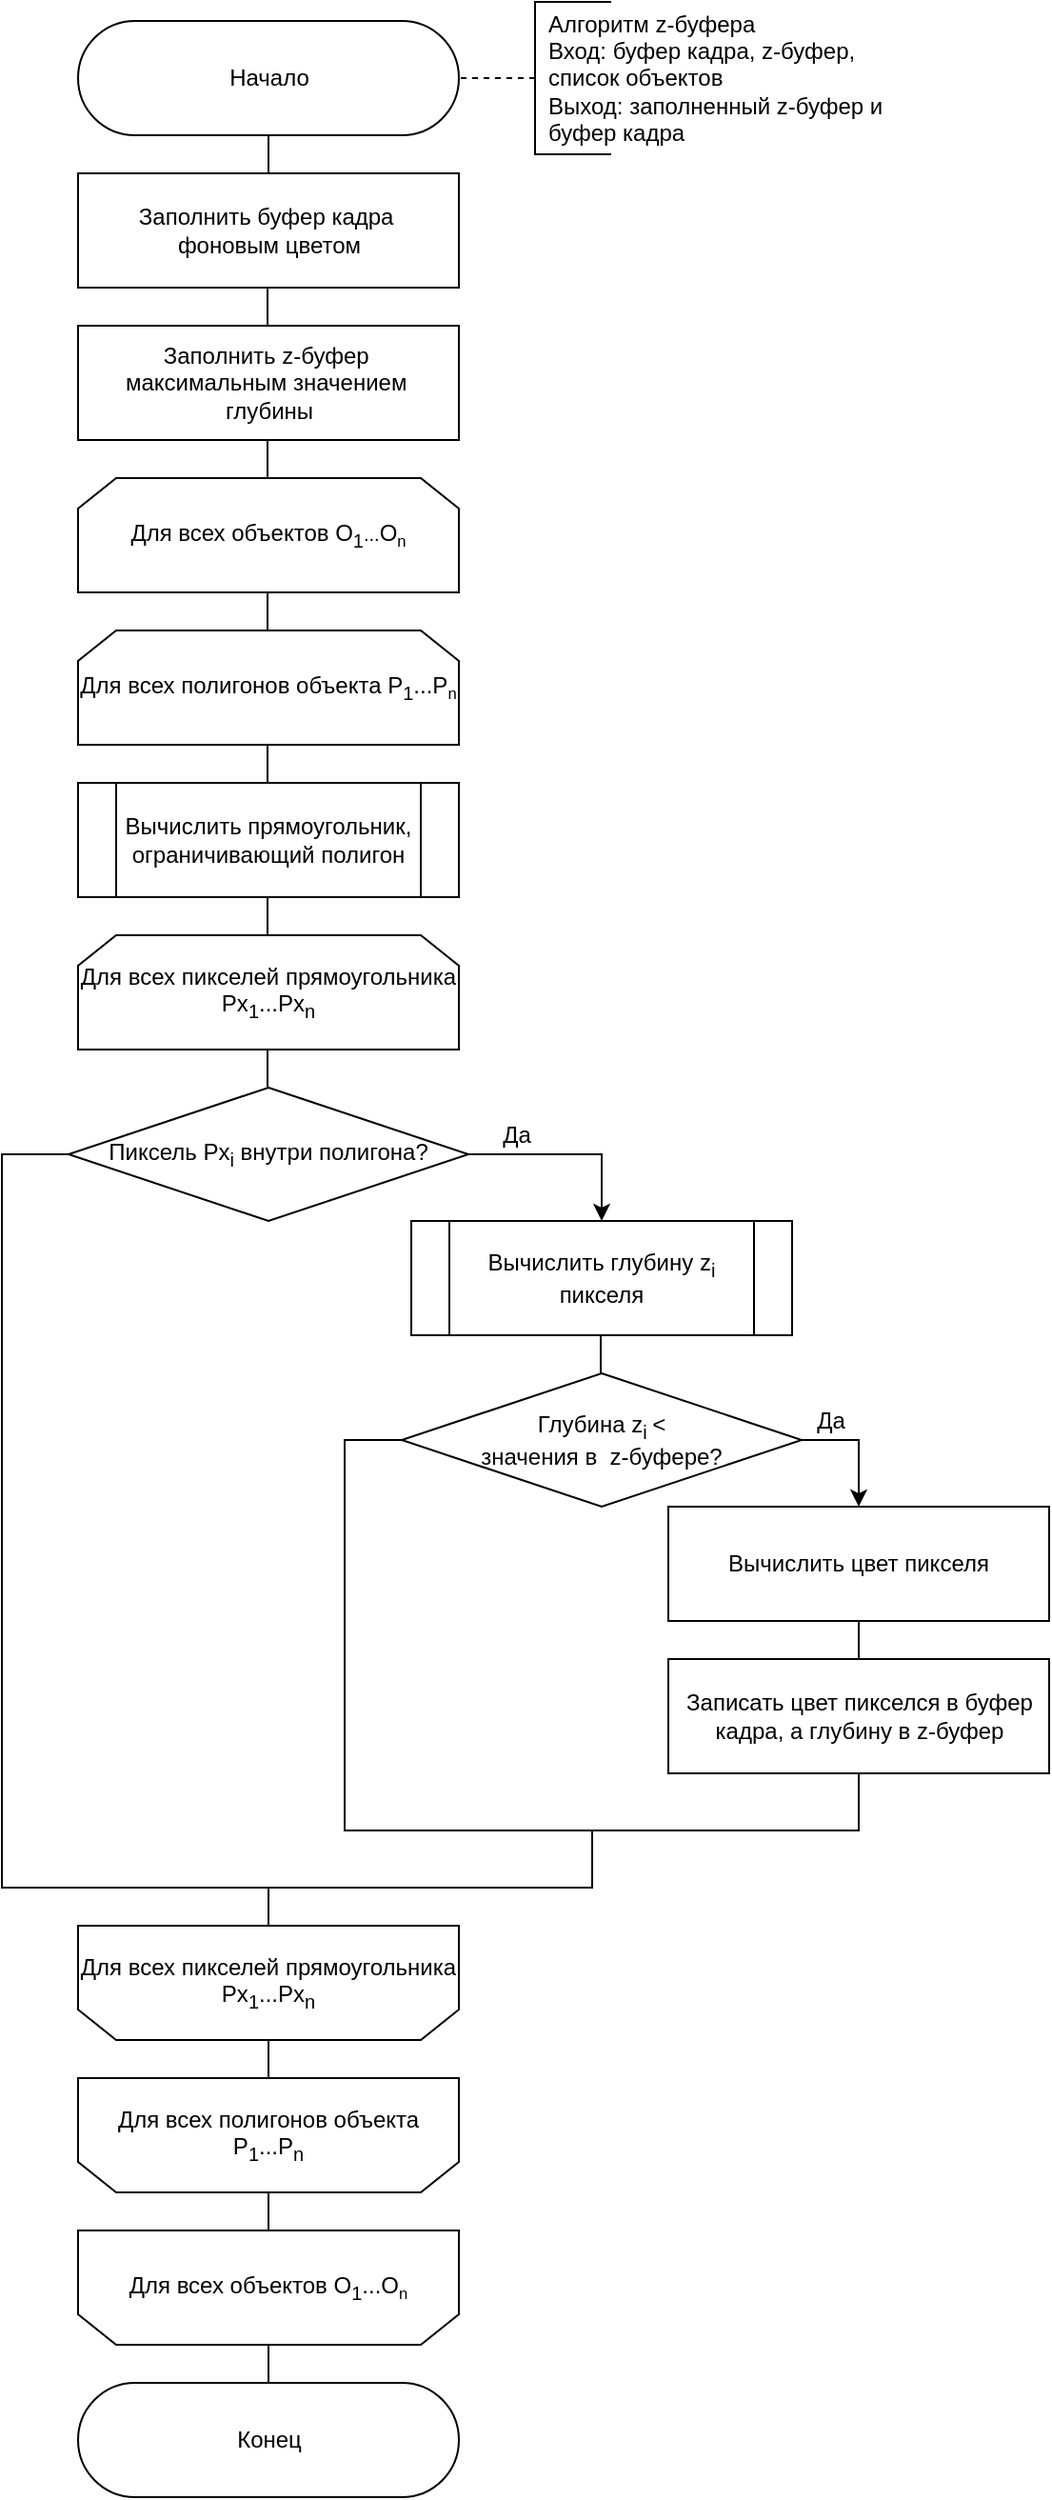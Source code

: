 <mxfile version="22.1.2" type="device" pages="3">
  <diagram id="B0pIDfBBD8ubij0d-hfm" name="z">
    <mxGraphModel dx="848" dy="839" grid="1" gridSize="10" guides="1" tooltips="1" connect="1" arrows="1" fold="1" page="1" pageScale="0.75" pageWidth="827" pageHeight="1169" math="0" shadow="0">
      <root>
        <mxCell id="0" />
        <mxCell id="1" parent="0" />
        <mxCell id="uMxq-mfwL2Jxajh8GeN0-32" style="orthogonalLoop=1;jettySize=auto;html=1;exitX=0;exitY=0.5;exitDx=0;exitDy=0;exitPerimeter=0;entryX=1;entryY=0.5;entryDx=0;entryDy=0;strokeColor=default;rounded=0;dashed=1;endArrow=none;endFill=0;" parent="1" source="uMxq-mfwL2Jxajh8GeN0-15" edge="1">
          <mxGeometry relative="1" as="geometry">
            <mxPoint x="360" y="80" as="targetPoint" />
          </mxGeometry>
        </mxCell>
        <mxCell id="uMxq-mfwL2Jxajh8GeN0-15" value="Алгоритм z-буфера&lt;br&gt;Вход: буфер кадра, z-буфер, &lt;br&gt;список объектов&amp;nbsp;&lt;br&gt;Выход: заполненный z-буфер и&lt;br&gt;буфер кадра" style="strokeWidth=1;html=1;shape=mxgraph.flowchart.annotation_1;align=left;pointerEvents=1;rounded=0;shadow=0;spacingLeft=5;" parent="1" vertex="1">
          <mxGeometry x="400" y="40" width="40" height="80" as="geometry" />
        </mxCell>
        <mxCell id="wAsw_IXBbqUoalMu6z1u-18" style="edgeStyle=orthogonalEdgeStyle;rounded=0;orthogonalLoop=1;jettySize=auto;html=1;exitX=1;exitY=0.5;exitDx=0;exitDy=0;" parent="1" source="GZo7no21iVQxi23lEU3H-7" target="GZo7no21iVQxi23lEU3H-12" edge="1">
          <mxGeometry relative="1" as="geometry" />
        </mxCell>
        <mxCell id="wAsw_IXBbqUoalMu6z1u-20" style="endArrow=none;html=1;rounded=0;" parent="1" source="uMxq-mfwL2Jxajh8GeN0-39" edge="1">
          <mxGeometry relative="1" as="geometry">
            <Array as="points">
              <mxPoint x="120" y="645" />
              <mxPoint x="120" y="813" />
              <mxPoint x="120" y="1030" />
            </Array>
            <mxPoint x="270" y="1030" as="targetPoint" />
          </mxGeometry>
        </mxCell>
        <mxCell id="uMxq-mfwL2Jxajh8GeN0-39" value="Пиксель Px&lt;sub&gt;i&lt;/sub&gt; внутри полигона?" style="rhombus;whiteSpace=wrap;html=1;rounded=0;shadow=0;strokeWidth=1;" parent="1" vertex="1">
          <mxGeometry x="155" y="610" width="210" height="70" as="geometry" />
        </mxCell>
        <mxCell id="uMxq-mfwL2Jxajh8GeN0-55" value="Да" style="text;html=1;align=center;verticalAlign=middle;resizable=0;points=[];autosize=1;strokeColor=none;fillColor=none;" parent="1" vertex="1">
          <mxGeometry x="370" y="620" width="40" height="30" as="geometry" />
        </mxCell>
        <mxCell id="wAsw_IXBbqUoalMu6z1u-1" value="Заполнить буфер кадра&amp;nbsp;&lt;br&gt;фоновым цветом" style="html=1;dashed=0;whitespace=wrap;" parent="1" vertex="1">
          <mxGeometry x="160" y="130" width="200" height="60" as="geometry" />
        </mxCell>
        <mxCell id="wAsw_IXBbqUoalMu6z1u-2" value="Начало" style="html=1;dashed=0;whitespace=wrap;shape=mxgraph.dfd.start" parent="1" vertex="1">
          <mxGeometry x="160" y="50" width="200" height="60" as="geometry" />
        </mxCell>
        <mxCell id="wAsw_IXBbqUoalMu6z1u-5" value="Для всех пикселей прямоугольника Px&lt;sub style=&quot;border-color: var(--border-color);&quot;&gt;1&lt;/sub&gt;...Px&lt;sub style=&quot;border-color: var(--border-color);&quot;&gt;n&lt;/sub&gt;" style="shape=loopLimit;whiteSpace=wrap;html=1;direction=east" parent="1" vertex="1">
          <mxGeometry x="160" y="530" width="200" height="60" as="geometry" />
        </mxCell>
        <mxCell id="wAsw_IXBbqUoalMu6z1u-8" value="Записать цвет пикселся в буфер &lt;br&gt;кадра, а глубину в z-буфер" style="html=1;dashed=0;whitespace=wrap;" parent="1" vertex="1">
          <mxGeometry x="470" y="910" width="200" height="60" as="geometry" />
        </mxCell>
        <mxCell id="wAsw_IXBbqUoalMu6z1u-23" style="endArrow=none;html=1;rounded=0;" parent="1" target="wAsw_IXBbqUoalMu6z1u-21" edge="1">
          <mxGeometry relative="1" as="geometry">
            <mxPoint x="260" y="1030" as="sourcePoint" />
          </mxGeometry>
        </mxCell>
        <mxCell id="wAsw_IXBbqUoalMu6z1u-16" value="" style="endArrow=none;html=1;rounded=0;entryX=0.5;entryY=1;entryDx=0;entryDy=0;exitX=0.5;exitY=0;exitDx=0;exitDy=0;" parent="1" edge="1">
          <mxGeometry width="50" height="50" relative="1" as="geometry">
            <mxPoint x="259.5" y="610" as="sourcePoint" />
            <mxPoint x="259.5" y="590" as="targetPoint" />
          </mxGeometry>
        </mxCell>
        <mxCell id="8ZE3muRzfT9AHViZXgvi-1" style="endArrow=none;html=1;rounded=0;" parent="1" source="GZo7no21iVQxi23lEU3H-28" target="wAsw_IXBbqUoalMu6z1u-24" edge="1">
          <mxGeometry relative="1" as="geometry" />
        </mxCell>
        <mxCell id="wAsw_IXBbqUoalMu6z1u-21" value="Для всех пикселей прямоугольника Px&lt;sub style=&quot;border-color: var(--border-color);&quot;&gt;1&lt;/sub&gt;...Px&lt;sub style=&quot;border-color: var(--border-color);&quot;&gt;n&lt;/sub&gt;" style="shape=loopLimit;whiteSpace=wrap;html=1;strokeWidth=1;direction=west;" parent="1" vertex="1">
          <mxGeometry x="160" y="1050" width="200" height="60" as="geometry" />
        </mxCell>
        <mxCell id="wAsw_IXBbqUoalMu6z1u-24" value="Конец" style="html=1;dashed=0;whitespace=wrap;shape=mxgraph.dfd.start" parent="1" vertex="1">
          <mxGeometry x="160" y="1290" width="200" height="60" as="geometry" />
        </mxCell>
        <mxCell id="ebvtJggNKiC76r6tjNgE-4" value="" style="endArrow=none;html=1;rounded=0;entryX=0.5;entryY=0.5;entryDx=0;entryDy=30;entryPerimeter=0;" parent="1" source="wAsw_IXBbqUoalMu6z1u-1" target="wAsw_IXBbqUoalMu6z1u-2" edge="1">
          <mxGeometry width="50" height="50" relative="1" as="geometry">
            <mxPoint x="530" y="480" as="sourcePoint" />
            <mxPoint x="580" y="430" as="targetPoint" />
          </mxGeometry>
        </mxCell>
        <mxCell id="GZo7no21iVQxi23lEU3H-1" value="Заполнить z-буфер&amp;nbsp;&lt;br style=&quot;border-color: var(--border-color);&quot;&gt;&lt;span style=&quot;&quot;&gt;максимальным значением&amp;nbsp;&lt;/span&gt;&lt;br style=&quot;border-color: var(--border-color);&quot;&gt;&lt;span style=&quot;&quot;&gt;глубины&lt;/span&gt;" style="html=1;dashed=0;whitespace=wrap;" parent="1" vertex="1">
          <mxGeometry x="160" y="210" width="200" height="60" as="geometry" />
        </mxCell>
        <mxCell id="GZo7no21iVQxi23lEU3H-3" value="" style="endArrow=none;html=1;rounded=0;entryX=0.5;entryY=0.5;entryDx=0;entryDy=30;entryPerimeter=0;" parent="1" edge="1">
          <mxGeometry width="50" height="50" relative="1" as="geometry">
            <mxPoint x="259.5" y="210" as="sourcePoint" />
            <mxPoint x="259.5" y="190" as="targetPoint" />
          </mxGeometry>
        </mxCell>
        <mxCell id="GZo7no21iVQxi23lEU3H-4" value="Вычислить прямоугольник, ограничивающий полигон" style="shape=process;whiteSpace=wrap;html=1;backgroundOutline=1;" parent="1" vertex="1">
          <mxGeometry x="160" y="450" width="200" height="60" as="geometry" />
        </mxCell>
        <mxCell id="GZo7no21iVQxi23lEU3H-5" value="" style="endArrow=none;html=1;rounded=0;entryX=0.5;entryY=0.5;entryDx=0;entryDy=30;entryPerimeter=0;" parent="1" edge="1">
          <mxGeometry width="50" height="50" relative="1" as="geometry">
            <mxPoint x="259.5" y="290" as="sourcePoint" />
            <mxPoint x="259.5" y="270" as="targetPoint" />
          </mxGeometry>
        </mxCell>
        <mxCell id="GZo7no21iVQxi23lEU3H-6" value="Вычислить глубину z&lt;sub&gt;i&lt;/sub&gt; пикселя" style="shape=process;whiteSpace=wrap;html=1;backgroundOutline=1;" parent="1" vertex="1">
          <mxGeometry x="335" y="680" width="200" height="60" as="geometry" />
        </mxCell>
        <mxCell id="GZo7no21iVQxi23lEU3H-8" value="" style="edgeStyle=orthogonalEdgeStyle;rounded=0;orthogonalLoop=1;jettySize=auto;html=1;exitX=1;exitY=0.5;exitDx=0;exitDy=0;" parent="1" source="uMxq-mfwL2Jxajh8GeN0-39" target="GZo7no21iVQxi23lEU3H-6" edge="1">
          <mxGeometry relative="1" as="geometry">
            <mxPoint x="365" y="645" as="sourcePoint" />
            <mxPoint x="480" y="630" as="targetPoint" />
          </mxGeometry>
        </mxCell>
        <mxCell id="GZo7no21iVQxi23lEU3H-7" value="Глубина z&lt;sub style=&quot;border-color: var(--border-color);&quot;&gt;i&amp;nbsp;&lt;/sub&gt;&amp;lt;&lt;br&gt;значения в&amp;nbsp;&amp;nbsp;z-буфере?" style="rhombus;whiteSpace=wrap;html=1;rounded=0;shadow=0;strokeWidth=1;" parent="1" vertex="1">
          <mxGeometry x="330" y="760" width="210" height="70" as="geometry" />
        </mxCell>
        <mxCell id="GZo7no21iVQxi23lEU3H-10" value="" style="endArrow=none;html=1;rounded=0;entryX=0.5;entryY=1;entryDx=0;entryDy=0;exitX=0.5;exitY=0;exitDx=0;exitDy=0;" parent="1" edge="1">
          <mxGeometry width="50" height="50" relative="1" as="geometry">
            <mxPoint x="434.5" y="760" as="sourcePoint" />
            <mxPoint x="434.5" y="740" as="targetPoint" />
          </mxGeometry>
        </mxCell>
        <mxCell id="GZo7no21iVQxi23lEU3H-11" value="Да" style="text;html=1;align=center;verticalAlign=middle;resizable=0;points=[];autosize=1;strokeColor=none;fillColor=none;" parent="1" vertex="1">
          <mxGeometry x="535" y="770" width="40" height="30" as="geometry" />
        </mxCell>
        <mxCell id="GZo7no21iVQxi23lEU3H-12" value="Вычислить цвет пикселя" style="shape=process;whiteSpace=wrap;html=1;backgroundOutline=1;" parent="1" vertex="1">
          <mxGeometry x="470" y="830" width="200" height="60" as="geometry" />
        </mxCell>
        <mxCell id="GZo7no21iVQxi23lEU3H-13" value="" style="endArrow=none;html=1;rounded=0;entryX=0.5;entryY=1;entryDx=0;entryDy=0;exitX=0.5;exitY=0;exitDx=0;exitDy=0;" parent="1" edge="1">
          <mxGeometry width="50" height="50" relative="1" as="geometry">
            <mxPoint x="259.5" y="530" as="sourcePoint" />
            <mxPoint x="259.5" y="510" as="targetPoint" />
          </mxGeometry>
        </mxCell>
        <mxCell id="GZo7no21iVQxi23lEU3H-14" value="" style="endArrow=none;html=1;rounded=0;entryX=0.5;entryY=1;entryDx=0;entryDy=0;exitX=0.5;exitY=0;exitDx=0;exitDy=0;" parent="1" edge="1">
          <mxGeometry width="50" height="50" relative="1" as="geometry">
            <mxPoint x="570" y="910" as="sourcePoint" />
            <mxPoint x="570" y="890" as="targetPoint" />
          </mxGeometry>
        </mxCell>
        <mxCell id="GZo7no21iVQxi23lEU3H-16" style="endArrow=none;html=1;rounded=0;exitX=0.5;exitY=1;exitDx=0;exitDy=0;" parent="1" source="wAsw_IXBbqUoalMu6z1u-8" edge="1">
          <mxGeometry relative="1" as="geometry">
            <Array as="points">
              <mxPoint x="570" y="1000" />
              <mxPoint x="430" y="1000" />
              <mxPoint x="430" y="1030" />
            </Array>
            <mxPoint x="175" y="665" as="sourcePoint" />
            <mxPoint x="270" y="1030" as="targetPoint" />
          </mxGeometry>
        </mxCell>
        <mxCell id="GZo7no21iVQxi23lEU3H-17" style="endArrow=none;html=1;rounded=0;exitX=0;exitY=0.5;exitDx=0;exitDy=0;" parent="1" source="GZo7no21iVQxi23lEU3H-7" edge="1">
          <mxGeometry relative="1" as="geometry">
            <Array as="points">
              <mxPoint x="300" y="795" />
              <mxPoint x="300" y="1000" />
            </Array>
            <mxPoint x="195" y="655" as="sourcePoint" />
            <mxPoint x="440" y="1000" as="targetPoint" />
          </mxGeometry>
        </mxCell>
        <mxCell id="GZo7no21iVQxi23lEU3H-18" value="Для всех объектов O&lt;sub&gt;1&lt;/sub&gt;&lt;span style=&quot;font-size: 10px;&quot;&gt;...&lt;/span&gt;O&lt;span style=&quot;font-size: 10px;&quot;&gt;&lt;sub&gt;n&lt;/sub&gt;&lt;/span&gt;" style="shape=loopLimit;whiteSpace=wrap;html=1;direction=east" parent="1" vertex="1">
          <mxGeometry x="160" y="290" width="200" height="60" as="geometry" />
        </mxCell>
        <mxCell id="GZo7no21iVQxi23lEU3H-19" value="Для всех полигонов объекта P&lt;sub style=&quot;border-color: var(--border-color);&quot;&gt;1&lt;/sub&gt;...P&lt;span style=&quot;border-color: var(--border-color); font-size: 10px;&quot;&gt;&lt;sub style=&quot;border-color: var(--border-color);&quot;&gt;n&lt;/sub&gt;&lt;/span&gt;" style="shape=loopLimit;whiteSpace=wrap;html=1;direction=east" parent="1" vertex="1">
          <mxGeometry x="160" y="370" width="200" height="60" as="geometry" />
        </mxCell>
        <mxCell id="GZo7no21iVQxi23lEU3H-22" value="" style="endArrow=none;html=1;rounded=0;entryX=0.5;entryY=0.5;entryDx=0;entryDy=30;entryPerimeter=0;" parent="1" edge="1">
          <mxGeometry width="50" height="50" relative="1" as="geometry">
            <mxPoint x="259.5" y="370" as="sourcePoint" />
            <mxPoint x="259.5" y="350" as="targetPoint" />
          </mxGeometry>
        </mxCell>
        <mxCell id="GZo7no21iVQxi23lEU3H-25" value="" style="endArrow=none;html=1;rounded=0;entryX=0.5;entryY=0.5;entryDx=0;entryDy=30;entryPerimeter=0;" parent="1" edge="1">
          <mxGeometry width="50" height="50" relative="1" as="geometry">
            <mxPoint x="259.5" y="450" as="sourcePoint" />
            <mxPoint x="259.5" y="430" as="targetPoint" />
          </mxGeometry>
        </mxCell>
        <mxCell id="GZo7no21iVQxi23lEU3H-29" value="" style="endArrow=none;html=1;rounded=0;" parent="1" source="wAsw_IXBbqUoalMu6z1u-21" target="GZo7no21iVQxi23lEU3H-27" edge="1">
          <mxGeometry relative="1" as="geometry">
            <mxPoint x="260" y="1110" as="sourcePoint" />
            <mxPoint x="260" y="1270" as="targetPoint" />
          </mxGeometry>
        </mxCell>
        <mxCell id="GZo7no21iVQxi23lEU3H-27" value="Для всех полигонов объекта P&lt;sub style=&quot;border-color: var(--border-color);&quot;&gt;1&lt;/sub&gt;...P&lt;sub style=&quot;border-color: var(--border-color);&quot;&gt;n&lt;/sub&gt;" style="shape=loopLimit;whiteSpace=wrap;html=1;strokeWidth=1;direction=west;" parent="1" vertex="1">
          <mxGeometry x="160" y="1130" width="200" height="60" as="geometry" />
        </mxCell>
        <mxCell id="GZo7no21iVQxi23lEU3H-30" value="" style="endArrow=none;html=1;rounded=0;" parent="1" source="GZo7no21iVQxi23lEU3H-27" target="GZo7no21iVQxi23lEU3H-28" edge="1">
          <mxGeometry relative="1" as="geometry">
            <mxPoint x="260" y="1190" as="sourcePoint" />
            <mxPoint x="260" y="1270" as="targetPoint" />
          </mxGeometry>
        </mxCell>
        <mxCell id="GZo7no21iVQxi23lEU3H-28" value="Для всех объектов O&lt;sub style=&quot;border-color: var(--border-color);&quot;&gt;1&lt;/sub&gt;...O&lt;span style=&quot;border-color: var(--border-color); font-size: 10px;&quot;&gt;&lt;sub style=&quot;border-color: var(--border-color);&quot;&gt;n&lt;/sub&gt;&lt;/span&gt;" style="shape=loopLimit;whiteSpace=wrap;html=1;strokeWidth=1;direction=west;" parent="1" vertex="1">
          <mxGeometry x="160" y="1210" width="200" height="60" as="geometry" />
        </mxCell>
        <mxCell id="ULn2mSlPq_U-3bjz8GgI-1" value="Вычислить цвет пикселя" style="rounded=0;whiteSpace=wrap;html=1;" vertex="1" parent="1">
          <mxGeometry x="470" y="830" width="200" height="60" as="geometry" />
        </mxCell>
      </root>
    </mxGraphModel>
  </diagram>
  <diagram id="7mIrripvG4_P413FsFuD" name="z_mod">
    <mxGraphModel dx="848" dy="839" grid="1" gridSize="10" guides="1" tooltips="1" connect="1" arrows="1" fold="1" page="1" pageScale="1" pageWidth="1100" pageHeight="850" math="0" shadow="0">
      <root>
        <mxCell id="0" />
        <mxCell id="1" parent="0" />
        <mxCell id="8hvb2rEQGENcv5WM6ju6-1" style="orthogonalLoop=1;jettySize=auto;html=1;exitX=0;exitY=0.5;exitDx=0;exitDy=0;exitPerimeter=0;entryX=1;entryY=0.5;entryDx=0;entryDy=0;strokeColor=default;rounded=0;dashed=1;endArrow=none;endFill=0;" parent="1" source="8hvb2rEQGENcv5WM6ju6-2" edge="1">
          <mxGeometry relative="1" as="geometry">
            <mxPoint x="360" y="160" as="targetPoint" />
          </mxGeometry>
        </mxCell>
        <mxCell id="8hvb2rEQGENcv5WM6ju6-2" value="Модифицированный алгоритм z-буфера&lt;br&gt;Вход: буфер кадра, z-буфер, &lt;br&gt;список объектов, список источников света&lt;br&gt;Выход: заполненный z-буфер&lt;br&gt;и буфер кадра" style="strokeWidth=1;html=1;shape=mxgraph.flowchart.annotation_1;align=left;pointerEvents=1;rounded=0;shadow=0;spacingLeft=5;" parent="1" vertex="1">
          <mxGeometry x="400" y="120" width="40" height="80" as="geometry" />
        </mxCell>
        <mxCell id="8hvb2rEQGENcv5WM6ju6-5" value="Пиксель Px&lt;sub style=&quot;border-color: var(--border-color);&quot;&gt;i&lt;/sub&gt;&amp;nbsp;внутри полигона?" style="rhombus;whiteSpace=wrap;html=1;rounded=0;shadow=0;strokeWidth=1;" parent="1" vertex="1">
          <mxGeometry x="155" y="770" width="210" height="70" as="geometry" />
        </mxCell>
        <mxCell id="8hvb2rEQGENcv5WM6ju6-6" value="Да" style="text;html=1;align=center;verticalAlign=middle;resizable=0;points=[];autosize=1;strokeColor=none;fillColor=none;" parent="1" vertex="1">
          <mxGeometry x="370" y="780" width="40" height="30" as="geometry" />
        </mxCell>
        <mxCell id="8hvb2rEQGENcv5WM6ju6-7" value="Заполнить буфер кадра&amp;nbsp;&lt;br&gt;фоновым цветом" style="html=1;dashed=0;whitespace=wrap;" parent="1" vertex="1">
          <mxGeometry x="160" y="290" width="200" height="60" as="geometry" />
        </mxCell>
        <mxCell id="8hvb2rEQGENcv5WM6ju6-8" value="Начало" style="html=1;dashed=0;whitespace=wrap;shape=mxgraph.dfd.start" parent="1" vertex="1">
          <mxGeometry x="160" y="130" width="200" height="60" as="geometry" />
        </mxCell>
        <mxCell id="8hvb2rEQGENcv5WM6ju6-9" value="Для всех пикселей прямоугольника Px&lt;sub style=&quot;border-color: var(--border-color);&quot;&gt;1&lt;/sub&gt;...Px&lt;sub style=&quot;border-color: var(--border-color);&quot;&gt;n&lt;/sub&gt;" style="shape=loopLimit;whiteSpace=wrap;html=1;direction=east" parent="1" vertex="1">
          <mxGeometry x="160" y="690" width="200" height="60" as="geometry" />
        </mxCell>
        <mxCell id="8hvb2rEQGENcv5WM6ju6-11" style="endArrow=none;html=1;rounded=0;" parent="1" target="8hvb2rEQGENcv5WM6ju6-14" edge="1">
          <mxGeometry relative="1" as="geometry">
            <mxPoint x="260" y="1090" as="sourcePoint" />
          </mxGeometry>
        </mxCell>
        <mxCell id="8hvb2rEQGENcv5WM6ju6-12" value="" style="endArrow=none;html=1;rounded=0;entryX=0.5;entryY=1;entryDx=0;entryDy=0;exitX=0.5;exitY=0;exitDx=0;exitDy=0;" parent="1" edge="1">
          <mxGeometry width="50" height="50" relative="1" as="geometry">
            <mxPoint x="259.5" y="770" as="sourcePoint" />
            <mxPoint x="259.5" y="750" as="targetPoint" />
          </mxGeometry>
        </mxCell>
        <mxCell id="8hvb2rEQGENcv5WM6ju6-13" style="endArrow=none;html=1;rounded=0;" parent="1" source="8hvb2rEQGENcv5WM6ju6-38" target="8hvb2rEQGENcv5WM6ju6-15" edge="1">
          <mxGeometry relative="1" as="geometry" />
        </mxCell>
        <mxCell id="8hvb2rEQGENcv5WM6ju6-14" value="Для всех пикселей прямоугольника Px&lt;sub style=&quot;border-color: var(--border-color);&quot;&gt;1&lt;/sub&gt;...Px&lt;sub style=&quot;border-color: var(--border-color);&quot;&gt;n&lt;/sub&gt;" style="shape=loopLimit;whiteSpace=wrap;html=1;strokeWidth=1;direction=west;" parent="1" vertex="1">
          <mxGeometry x="160" y="1110" width="200" height="60" as="geometry" />
        </mxCell>
        <mxCell id="8hvb2rEQGENcv5WM6ju6-15" value="Конец" style="html=1;dashed=0;whitespace=wrap;shape=mxgraph.dfd.start" parent="1" vertex="1">
          <mxGeometry x="160" y="1350" width="200" height="60" as="geometry" />
        </mxCell>
        <mxCell id="8hvb2rEQGENcv5WM6ju6-16" value="" style="endArrow=none;html=1;rounded=0;entryX=0.5;entryY=0.5;entryDx=0;entryDy=30;entryPerimeter=0;" parent="1" source="8hvb2rEQGENcv5WM6ju6-7" target="8hvb2rEQGENcv5WM6ju6-8" edge="1">
          <mxGeometry width="50" height="50" relative="1" as="geometry">
            <mxPoint x="530" y="400" as="sourcePoint" />
            <mxPoint x="580" y="350" as="targetPoint" />
          </mxGeometry>
        </mxCell>
        <mxCell id="8hvb2rEQGENcv5WM6ju6-17" value="Заполнить z-буфер&amp;nbsp;&lt;br style=&quot;border-color: var(--border-color);&quot;&gt;&lt;span style=&quot;&quot;&gt;максимальным значением&amp;nbsp;&lt;/span&gt;&lt;br style=&quot;border-color: var(--border-color);&quot;&gt;&lt;span style=&quot;&quot;&gt;глубины&lt;/span&gt;" style="html=1;dashed=0;whitespace=wrap;" parent="1" vertex="1">
          <mxGeometry x="160" y="370" width="200" height="60" as="geometry" />
        </mxCell>
        <mxCell id="8hvb2rEQGENcv5WM6ju6-18" value="" style="endArrow=none;html=1;rounded=0;entryX=0.5;entryY=0.5;entryDx=0;entryDy=30;entryPerimeter=0;" parent="1" edge="1">
          <mxGeometry width="50" height="50" relative="1" as="geometry">
            <mxPoint x="259.5" y="370" as="sourcePoint" />
            <mxPoint x="259.5" y="350" as="targetPoint" />
          </mxGeometry>
        </mxCell>
        <mxCell id="8hvb2rEQGENcv5WM6ju6-19" value="Вычислить прямоугольник, ограничивающий полигон" style="shape=process;whiteSpace=wrap;html=1;backgroundOutline=1;" parent="1" vertex="1">
          <mxGeometry x="160" y="610" width="200" height="60" as="geometry" />
        </mxCell>
        <mxCell id="8hvb2rEQGENcv5WM6ju6-20" value="" style="endArrow=none;html=1;rounded=0;entryX=0.5;entryY=0.5;entryDx=0;entryDy=30;entryPerimeter=0;" parent="1" edge="1">
          <mxGeometry width="50" height="50" relative="1" as="geometry">
            <mxPoint x="259.5" y="450" as="sourcePoint" />
            <mxPoint x="259.5" y="430" as="targetPoint" />
          </mxGeometry>
        </mxCell>
        <mxCell id="8hvb2rEQGENcv5WM6ju6-21" value="Вычислить глубину z&lt;sub style=&quot;border-color: var(--border-color);&quot;&gt;i&lt;/sub&gt;&amp;nbsp;пикселя" style="shape=process;whiteSpace=wrap;html=1;backgroundOutline=1;" parent="1" vertex="1">
          <mxGeometry x="335" y="840" width="200" height="60" as="geometry" />
        </mxCell>
        <mxCell id="8hvb2rEQGENcv5WM6ju6-22" value="" style="edgeStyle=orthogonalEdgeStyle;rounded=0;orthogonalLoop=1;jettySize=auto;html=1;exitX=1;exitY=0.5;exitDx=0;exitDy=0;" parent="1" source="8hvb2rEQGENcv5WM6ju6-5" target="8hvb2rEQGENcv5WM6ju6-21" edge="1">
          <mxGeometry relative="1" as="geometry">
            <mxPoint x="365" y="805" as="sourcePoint" />
            <mxPoint x="480" y="790" as="targetPoint" />
          </mxGeometry>
        </mxCell>
        <mxCell id="0EaeRC9C-zRr7LBYDQ93-23" style="edgeStyle=orthogonalEdgeStyle;rounded=0;orthogonalLoop=1;jettySize=auto;html=1;exitX=1;exitY=0.5;exitDx=0;exitDy=0;" parent="1" source="8hvb2rEQGENcv5WM6ju6-23" edge="1" target="8zdSFhb7EAdItYUEFbUC-12">
          <mxGeometry relative="1" as="geometry">
            <mxPoint x="580" y="980" as="targetPoint" />
            <Array as="points">
              <mxPoint x="580" y="955" />
            </Array>
          </mxGeometry>
        </mxCell>
        <mxCell id="8hvb2rEQGENcv5WM6ju6-23" value="Глубина z&lt;sub style=&quot;border-color: var(--border-color);&quot;&gt;i&amp;nbsp;&lt;/sub&gt;&amp;lt;&lt;br style=&quot;border-color: var(--border-color);&quot;&gt;значения в&amp;nbsp;&amp;nbsp;z-буфере?" style="rhombus;whiteSpace=wrap;html=1;rounded=0;shadow=0;strokeWidth=1;" parent="1" vertex="1">
          <mxGeometry x="330" y="920" width="210" height="70" as="geometry" />
        </mxCell>
        <mxCell id="8hvb2rEQGENcv5WM6ju6-24" value="" style="endArrow=none;html=1;rounded=0;entryX=0.5;entryY=1;entryDx=0;entryDy=0;exitX=0.5;exitY=0;exitDx=0;exitDy=0;" parent="1" edge="1">
          <mxGeometry width="50" height="50" relative="1" as="geometry">
            <mxPoint x="434.5" y="920" as="sourcePoint" />
            <mxPoint x="434.5" y="900" as="targetPoint" />
          </mxGeometry>
        </mxCell>
        <mxCell id="8hvb2rEQGENcv5WM6ju6-25" value="Да" style="text;html=1;align=center;verticalAlign=middle;resizable=0;points=[];autosize=1;strokeColor=none;fillColor=none;" parent="1" vertex="1">
          <mxGeometry x="540" y="930" width="40" height="30" as="geometry" />
        </mxCell>
        <mxCell id="8hvb2rEQGENcv5WM6ju6-27" value="" style="endArrow=none;html=1;rounded=0;entryX=0.5;entryY=1;entryDx=0;entryDy=0;exitX=0.5;exitY=0;exitDx=0;exitDy=0;" parent="1" edge="1">
          <mxGeometry width="50" height="50" relative="1" as="geometry">
            <mxPoint x="259.5" y="690" as="sourcePoint" />
            <mxPoint x="259.5" y="670" as="targetPoint" />
          </mxGeometry>
        </mxCell>
        <mxCell id="8hvb2rEQGENcv5WM6ju6-31" value="Для всех объектов O&lt;sub style=&quot;border-color: var(--border-color);&quot;&gt;1&lt;/sub&gt;...O&lt;span style=&quot;border-color: var(--border-color); font-size: 10px;&quot;&gt;&lt;sub style=&quot;border-color: var(--border-color);&quot;&gt;n&lt;/sub&gt;&lt;/span&gt;" style="shape=loopLimit;whiteSpace=wrap;html=1;direction=east" parent="1" vertex="1">
          <mxGeometry x="160" y="450" width="200" height="60" as="geometry" />
        </mxCell>
        <mxCell id="8hvb2rEQGENcv5WM6ju6-32" value="Для всех полигонов объекта P&lt;sub style=&quot;border-color: var(--border-color);&quot;&gt;1&lt;/sub&gt;...P&lt;sub style=&quot;border-color: var(--border-color);&quot;&gt;n&lt;/sub&gt;" style="shape=loopLimit;whiteSpace=wrap;html=1;direction=east" parent="1" vertex="1">
          <mxGeometry x="160" y="530" width="200" height="60" as="geometry" />
        </mxCell>
        <mxCell id="8hvb2rEQGENcv5WM6ju6-33" value="" style="endArrow=none;html=1;rounded=0;entryX=0.5;entryY=0.5;entryDx=0;entryDy=30;entryPerimeter=0;" parent="1" edge="1">
          <mxGeometry width="50" height="50" relative="1" as="geometry">
            <mxPoint x="259.5" y="530" as="sourcePoint" />
            <mxPoint x="259.5" y="510" as="targetPoint" />
          </mxGeometry>
        </mxCell>
        <mxCell id="8hvb2rEQGENcv5WM6ju6-34" value="" style="endArrow=none;html=1;rounded=0;entryX=0.5;entryY=0.5;entryDx=0;entryDy=30;entryPerimeter=0;" parent="1" edge="1">
          <mxGeometry width="50" height="50" relative="1" as="geometry">
            <mxPoint x="259.5" y="610" as="sourcePoint" />
            <mxPoint x="259.5" y="590" as="targetPoint" />
          </mxGeometry>
        </mxCell>
        <mxCell id="8hvb2rEQGENcv5WM6ju6-35" value="" style="endArrow=none;html=1;rounded=0;" parent="1" source="8hvb2rEQGENcv5WM6ju6-14" target="8hvb2rEQGENcv5WM6ju6-36" edge="1">
          <mxGeometry relative="1" as="geometry">
            <mxPoint x="260" y="1170" as="sourcePoint" />
            <mxPoint x="260" y="1330" as="targetPoint" />
          </mxGeometry>
        </mxCell>
        <mxCell id="8hvb2rEQGENcv5WM6ju6-36" value="Для всех полигонов объекта P&lt;sub style=&quot;border-color: var(--border-color);&quot;&gt;1&lt;/sub&gt;...P&lt;sub style=&quot;border-color: var(--border-color);&quot;&gt;n&lt;/sub&gt;" style="shape=loopLimit;whiteSpace=wrap;html=1;strokeWidth=1;direction=west;" parent="1" vertex="1">
          <mxGeometry x="160" y="1190" width="200" height="60" as="geometry" />
        </mxCell>
        <mxCell id="8hvb2rEQGENcv5WM6ju6-37" value="" style="endArrow=none;html=1;rounded=0;" parent="1" source="8hvb2rEQGENcv5WM6ju6-36" target="8hvb2rEQGENcv5WM6ju6-38" edge="1">
          <mxGeometry relative="1" as="geometry">
            <mxPoint x="260" y="1250" as="sourcePoint" />
            <mxPoint x="260" y="1330" as="targetPoint" />
          </mxGeometry>
        </mxCell>
        <mxCell id="8hvb2rEQGENcv5WM6ju6-38" value="Для всех объектов O&lt;sub style=&quot;border-color: var(--border-color);&quot;&gt;1&lt;/sub&gt;...O&lt;span style=&quot;border-color: var(--border-color); font-size: 10px;&quot;&gt;&lt;sub style=&quot;border-color: var(--border-color);&quot;&gt;n&lt;/sub&gt;&lt;/span&gt;" style="shape=loopLimit;whiteSpace=wrap;html=1;strokeWidth=1;direction=west;" parent="1" vertex="1">
          <mxGeometry x="160" y="1270" width="200" height="60" as="geometry" />
        </mxCell>
        <mxCell id="8hvb2rEQGENcv5WM6ju6-41" value="Заполнить теневой z-буфер&amp;nbsp;&lt;br&gt;максимальным значением глубины" style="html=1;dashed=0;whitespace=wrap;" parent="1" vertex="1">
          <mxGeometry x="160" y="210" width="200" height="60" as="geometry" />
        </mxCell>
        <mxCell id="0EaeRC9C-zRr7LBYDQ93-83" style="endArrow=none;html=1;rounded=0;edgeStyle=orthogonalEdgeStyle;entryX=0.5;entryY=0;entryDx=0;entryDy=0;" parent="1" source="0EaeRC9C-zRr7LBYDQ93-100" edge="1">
          <mxGeometry relative="1" as="geometry">
            <mxPoint x="800" y="625" as="targetPoint" />
            <Array as="points">
              <mxPoint x="800" y="280" />
            </Array>
          </mxGeometry>
        </mxCell>
        <mxCell id="0EaeRC9C-zRr7LBYDQ93-84" value="Записать цвет пикселся в буфер &lt;br&gt;кадра, а глубину в z-буфер" style="html=1;dashed=0;whitespace=wrap;" parent="1" vertex="1">
          <mxGeometry x="700" y="1035" width="200" height="60" as="geometry" />
        </mxCell>
        <mxCell id="0EaeRC9C-zRr7LBYDQ93-85" style="edgeStyle=orthogonalEdgeStyle;rounded=0;orthogonalLoop=1;jettySize=auto;html=1;exitX=1;exitY=0.5;exitDx=0;exitDy=0;entryX=0.5;entryY=0;entryDx=0;entryDy=0;" parent="1" edge="1">
          <mxGeometry relative="1" as="geometry">
            <mxPoint x="760" y="310" as="sourcePoint" />
            <mxPoint x="800" y="335" as="targetPoint" />
          </mxGeometry>
        </mxCell>
        <mxCell id="0EaeRC9C-zRr7LBYDQ93-88" value="Вычислить цвет пикселя&lt;br&gt;учитывая in_shadow" style="shape=process;whiteSpace=wrap;html=1;backgroundOutline=1;" parent="1" vertex="1">
          <mxGeometry x="700" y="955" width="200" height="60" as="geometry" />
        </mxCell>
        <mxCell id="0EaeRC9C-zRr7LBYDQ93-89" value="Для всех источников света L&lt;sub style=&quot;border-color: var(--border-color);&quot;&gt;1&lt;/sub&gt;...L&lt;sub style=&quot;border-color: var(--border-color);&quot;&gt;n&lt;/sub&gt;" style="shape=loopLimit;whiteSpace=wrap;html=1;direction=east" parent="1" vertex="1">
          <mxGeometry x="700" y="305" width="200" height="60" as="geometry" />
        </mxCell>
        <mxCell id="0EaeRC9C-zRr7LBYDQ93-90" value="Преобразовать координаты точки&lt;br&gt;из вида наблюдения в вид &lt;br&gt;из источника света" style="html=1;dashed=0;whitespace=wrap;" parent="1" vertex="1">
          <mxGeometry x="700" y="385" width="200" height="60" as="geometry" />
        </mxCell>
        <mxCell id="0EaeRC9C-zRr7LBYDQ93-91" value="Для всех источников света L&lt;sub style=&quot;border-color: var(--border-color);&quot;&gt;1&lt;/sub&gt;...L&lt;sub style=&quot;border-color: var(--border-color);&quot;&gt;n&lt;/sub&gt;" style="shape=loopLimit;whiteSpace=wrap;html=1;strokeWidth=1;direction=west;" parent="1" vertex="1">
          <mxGeometry x="700" y="875" width="200" height="60" as="geometry" />
        </mxCell>
        <mxCell id="0EaeRC9C-zRr7LBYDQ93-92" style="edgeStyle=orthogonalEdgeStyle;rounded=0;orthogonalLoop=1;jettySize=auto;html=1;exitX=1;exitY=0.5;exitDx=0;exitDy=0;entryX=0.5;entryY=0;entryDx=0;entryDy=0;" parent="1" source="0EaeRC9C-zRr7LBYDQ93-93" target="0EaeRC9C-zRr7LBYDQ93-102" edge="1">
          <mxGeometry relative="1" as="geometry" />
        </mxCell>
        <mxCell id="0EaeRC9C-zRr7LBYDQ93-93" value="Новая глубина &lt;br&gt;больше значения в&amp;nbsp; &lt;br&gt;теневом z-буфере?" style="rhombus;whiteSpace=wrap;html=1;rounded=0;shadow=0;strokeWidth=1;" parent="1" vertex="1">
          <mxGeometry x="695" y="625" width="210" height="70" as="geometry" />
        </mxCell>
        <mxCell id="0EaeRC9C-zRr7LBYDQ93-94" value="in_shadow = 1" style="html=1;dashed=0;whitespace=wrap;" parent="1" vertex="1">
          <mxGeometry x="840" y="775" width="200" height="60" as="geometry" />
        </mxCell>
        <mxCell id="0EaeRC9C-zRr7LBYDQ93-95" value="in_shadow = 0" style="html=1;dashed=0;whitespace=wrap;" parent="1" vertex="1">
          <mxGeometry x="700" y="545" width="200" height="60" as="geometry" />
        </mxCell>
        <mxCell id="0EaeRC9C-zRr7LBYDQ93-96" value="Да" style="text;html=1;align=center;verticalAlign=middle;resizable=0;points=[];autosize=1;strokeColor=none;fillColor=none;" parent="1" vertex="1">
          <mxGeometry x="910" y="635" width="40" height="30" as="geometry" />
        </mxCell>
        <mxCell id="0EaeRC9C-zRr7LBYDQ93-97" value="" style="endArrow=none;html=1;rounded=0;entryX=0;entryY=0.5;entryDx=0;entryDy=0;exitX=0.5;exitY=1;exitDx=0;exitDy=0;" parent="1" source="0EaeRC9C-zRr7LBYDQ93-91" target="0EaeRC9C-zRr7LBYDQ93-93" edge="1">
          <mxGeometry width="50" height="50" relative="1" as="geometry">
            <mxPoint x="820" y="775" as="sourcePoint" />
            <mxPoint x="870" y="725" as="targetPoint" />
            <Array as="points">
              <mxPoint x="800" y="855" />
              <mxPoint x="660" y="855" />
              <mxPoint x="660" y="740" />
              <mxPoint x="660" y="660" />
            </Array>
          </mxGeometry>
        </mxCell>
        <mxCell id="0EaeRC9C-zRr7LBYDQ93-98" value="" style="endArrow=none;html=1;rounded=0;" parent="1" edge="1">
          <mxGeometry width="50" height="50" relative="1" as="geometry">
            <mxPoint x="800" y="855" as="sourcePoint" />
            <mxPoint x="940" y="835" as="targetPoint" />
            <Array as="points">
              <mxPoint x="940" y="855" />
            </Array>
          </mxGeometry>
        </mxCell>
        <mxCell id="0EaeRC9C-zRr7LBYDQ93-99" value="" style="endArrow=none;html=1;rounded=0;entryX=0.5;entryY=1;entryDx=0;entryDy=0;exitX=0.5;exitY=0;exitDx=0;exitDy=0;" parent="1" edge="1">
          <mxGeometry width="50" height="50" relative="1" as="geometry">
            <mxPoint x="799" y="955" as="sourcePoint" />
            <mxPoint x="799" y="935" as="targetPoint" />
          </mxGeometry>
        </mxCell>
        <mxCell id="0EaeRC9C-zRr7LBYDQ93-100" value="Вычислить глубину пикселя&lt;br&gt;для нового вида наблюдения" style="shape=process;whiteSpace=wrap;html=1;backgroundOutline=1;" parent="1" vertex="1">
          <mxGeometry x="700" y="465" width="200" height="60" as="geometry" />
        </mxCell>
        <mxCell id="0EaeRC9C-zRr7LBYDQ93-101" value="" style="endArrow=none;html=1;rounded=0;entryX=0.5;entryY=1;entryDx=0;entryDy=0;exitX=0.5;exitY=0;exitDx=0;exitDy=0;" parent="1" edge="1">
          <mxGeometry width="50" height="50" relative="1" as="geometry">
            <mxPoint x="799" y="1035" as="sourcePoint" />
            <mxPoint x="799" y="1015" as="targetPoint" />
          </mxGeometry>
        </mxCell>
        <mxCell id="0EaeRC9C-zRr7LBYDQ93-102" value="Записать новую глубину&amp;nbsp;&lt;br&gt;в теневой z-буфер" style="html=1;dashed=0;whitespace=wrap;" parent="1" vertex="1">
          <mxGeometry x="840" y="695" width="200" height="60" as="geometry" />
        </mxCell>
        <mxCell id="0EaeRC9C-zRr7LBYDQ93-103" value="" style="endArrow=none;html=1;rounded=0;entryX=0.5;entryY=1;entryDx=0;entryDy=0;exitX=0.5;exitY=0;exitDx=0;exitDy=0;" parent="1" edge="1">
          <mxGeometry width="50" height="50" relative="1" as="geometry">
            <mxPoint x="939.5" y="775" as="sourcePoint" />
            <mxPoint x="939.5" y="755" as="targetPoint" />
          </mxGeometry>
        </mxCell>
        <mxCell id="0EaeRC9C-zRr7LBYDQ93-106" value="" style="endArrow=none;html=1;rounded=0;entryX=0;entryY=0.5;entryDx=0;entryDy=0;edgeStyle=elbowEdgeStyle;" parent="1" target="8hvb2rEQGENcv5WM6ju6-23" edge="1">
          <mxGeometry width="50" height="50" relative="1" as="geometry">
            <mxPoint x="440" y="1070" as="sourcePoint" />
            <mxPoint x="520" y="1000" as="targetPoint" />
            <Array as="points">
              <mxPoint x="300" y="1030" />
              <mxPoint x="390" y="1090" />
            </Array>
          </mxGeometry>
        </mxCell>
        <mxCell id="0EaeRC9C-zRr7LBYDQ93-107" value="" style="endArrow=none;html=1;rounded=0;entryX=0.5;entryY=1;entryDx=0;entryDy=0;" parent="1" edge="1">
          <mxGeometry width="50" height="50" relative="1" as="geometry">
            <mxPoint x="260" y="1090" as="sourcePoint" />
            <mxPoint x="580" y="1050" as="targetPoint" />
            <Array as="points">
              <mxPoint x="440" y="1090" />
              <mxPoint x="440" y="1070" />
              <mxPoint x="580" y="1070" />
            </Array>
          </mxGeometry>
        </mxCell>
        <mxCell id="0EaeRC9C-zRr7LBYDQ93-108" value="" style="endArrow=none;html=1;rounded=0;entryX=0;entryY=0.5;entryDx=0;entryDy=0;" parent="1" target="8hvb2rEQGENcv5WM6ju6-5" edge="1">
          <mxGeometry width="50" height="50" relative="1" as="geometry">
            <mxPoint x="260" y="1090" as="sourcePoint" />
            <mxPoint x="520" y="940" as="targetPoint" />
            <Array as="points">
              <mxPoint x="120" y="1090" />
              <mxPoint x="120" y="805" />
            </Array>
          </mxGeometry>
        </mxCell>
        <mxCell id="0EaeRC9C-zRr7LBYDQ93-112" value="" style="endArrow=none;html=1;rounded=0;entryX=0.5;entryY=1;entryDx=0;entryDy=0;exitX=0.5;exitY=0;exitDx=0;exitDy=0;" parent="1" edge="1">
          <mxGeometry width="50" height="50" relative="1" as="geometry">
            <mxPoint x="800" y="1120" as="sourcePoint" />
            <mxPoint x="799.5" y="1095" as="targetPoint" />
          </mxGeometry>
        </mxCell>
        <mxCell id="8zdSFhb7EAdItYUEFbUC-2" value="Вычислить цвет пикселя&lt;br style=&quot;border-color: var(--border-color);&quot;&gt;учитывая in_shadow" style="rounded=0;whiteSpace=wrap;html=1;" vertex="1" parent="1">
          <mxGeometry x="700" y="955" width="200" height="60" as="geometry" />
        </mxCell>
        <mxCell id="8zdSFhb7EAdItYUEFbUC-6" value="Конец" style="html=1;dashed=0;whitespace=wrap;shape=mxgraph.dfd.start" vertex="1" parent="1">
          <mxGeometry x="700" y="1120" width="200" height="60" as="geometry" />
        </mxCell>
        <mxCell id="8zdSFhb7EAdItYUEFbUC-7" value="Начало" style="html=1;dashed=0;whitespace=wrap;shape=mxgraph.dfd.start" vertex="1" parent="1">
          <mxGeometry x="700" y="220" width="200" height="60" as="geometry" />
        </mxCell>
        <mxCell id="8zdSFhb7EAdItYUEFbUC-10" style="orthogonalLoop=1;jettySize=auto;html=1;exitX=0;exitY=0.5;exitDx=0;exitDy=0;exitPerimeter=0;entryX=1;entryY=0.5;entryDx=0;entryDy=0;strokeColor=default;rounded=0;dashed=1;endArrow=none;endFill=0;" edge="1" parent="1" source="8zdSFhb7EAdItYUEFbUC-11">
          <mxGeometry relative="1" as="geometry">
            <mxPoint x="900" y="250" as="targetPoint" />
          </mxGeometry>
        </mxCell>
        <mxCell id="8zdSFhb7EAdItYUEFbUC-11" value="Подфункция модифицированного алгоритма z-буфера&lt;br&gt;Вход: буфер кадра, z-буфер, &lt;br&gt;рассматриваемая точка, список источников света&lt;br&gt;Выход: обновленный z-буфер&lt;br&gt;и буфер кадра" style="strokeWidth=1;html=1;shape=mxgraph.flowchart.annotation_1;align=left;pointerEvents=1;rounded=0;shadow=0;spacingLeft=5;" vertex="1" parent="1">
          <mxGeometry x="940" y="210" width="40" height="80" as="geometry" />
        </mxCell>
        <mxCell id="8zdSFhb7EAdItYUEFbUC-12" value="модифицированный алгоритм z-буфера для конкретной точки" style="shape=process;whiteSpace=wrap;html=1;backgroundOutline=1;" vertex="1" parent="1">
          <mxGeometry x="480" y="990" width="200" height="60" as="geometry" />
        </mxCell>
      </root>
    </mxGraphModel>
  </diagram>
  <diagram id="zfXj14Y7ikGh8VoGe9d5" name="reflect">
    <mxGraphModel dx="848" dy="839" grid="1" gridSize="10" guides="1" tooltips="1" connect="1" arrows="1" fold="1" page="1" pageScale="1" pageWidth="1100" pageHeight="850" math="0" shadow="0">
      <root>
        <mxCell id="0" />
        <mxCell id="1" parent="0" />
        <mxCell id="SZVs51pLA2GFvjw6pJ7D-1" style="orthogonalLoop=1;jettySize=auto;html=1;exitX=0;exitY=0.5;exitDx=0;exitDy=0;exitPerimeter=0;entryX=1;entryY=0.5;entryDx=0;entryDy=0;strokeColor=default;rounded=0;dashed=1;endArrow=none;endFill=0;" parent="1" source="SZVs51pLA2GFvjw6pJ7D-2" edge="1">
          <mxGeometry relative="1" as="geometry">
            <mxPoint x="360" y="80" as="targetPoint" />
          </mxGeometry>
        </mxCell>
        <mxCell id="SZVs51pLA2GFvjw6pJ7D-2" value="Алгоритм для отображения отражений&lt;br&gt;Вход: буфер кадра, плоскость озера&lt;br&gt;список объектов без озера, z-буфер&lt;br&gt;Выход: обновленный буфер кадра" style="strokeWidth=1;html=1;shape=mxgraph.flowchart.annotation_1;align=left;pointerEvents=1;rounded=0;shadow=0;spacingLeft=5;" parent="1" vertex="1">
          <mxGeometry x="400" y="40" width="40" height="80" as="geometry" />
        </mxCell>
        <mxCell id="SZVs51pLA2GFvjw6pJ7D-4" style="endArrow=none;html=1;rounded=0;" parent="1" source="SZVs51pLA2GFvjw6pJ7D-5" edge="1">
          <mxGeometry relative="1" as="geometry">
            <Array as="points">
              <mxPoint x="120" y="645" />
              <mxPoint x="120" y="813" />
              <mxPoint x="120" y="1010" />
            </Array>
            <mxPoint x="260" y="1010" as="targetPoint" />
          </mxGeometry>
        </mxCell>
        <mxCell id="SZVs51pLA2GFvjw6pJ7D-5" value="Пиксель Px&lt;sub style=&quot;border-color: var(--border-color);&quot;&gt;i&lt;/sub&gt;&amp;nbsp;внутри полигона?" style="rhombus;whiteSpace=wrap;html=1;rounded=0;shadow=0;strokeWidth=1;" parent="1" vertex="1">
          <mxGeometry x="155" y="610" width="210" height="70" as="geometry" />
        </mxCell>
        <mxCell id="SZVs51pLA2GFvjw6pJ7D-6" value="Да" style="text;html=1;align=center;verticalAlign=middle;resizable=0;points=[];autosize=1;strokeColor=none;fillColor=none;" parent="1" vertex="1">
          <mxGeometry x="370" y="620" width="40" height="30" as="geometry" />
        </mxCell>
        <mxCell id="SZVs51pLA2GFvjw6pJ7D-7" value="Заполнить буфер кадра&amp;nbsp;&lt;br&gt;фоновым цветом" style="html=1;dashed=0;whitespace=wrap;" parent="1" vertex="1">
          <mxGeometry x="160" y="130" width="200" height="60" as="geometry" />
        </mxCell>
        <mxCell id="SZVs51pLA2GFvjw6pJ7D-8" value="Начало" style="html=1;dashed=0;whitespace=wrap;shape=mxgraph.dfd.start" parent="1" vertex="1">
          <mxGeometry x="160" y="50" width="200" height="60" as="geometry" />
        </mxCell>
        <mxCell id="SZVs51pLA2GFvjw6pJ7D-9" value="Для всех пикселей прямоугольника Px&lt;sub style=&quot;border-color: var(--border-color);&quot;&gt;1&lt;/sub&gt;...Px&lt;sub style=&quot;border-color: var(--border-color);&quot;&gt;n&lt;/sub&gt;" style="shape=loopLimit;whiteSpace=wrap;html=1;direction=east" parent="1" vertex="1">
          <mxGeometry x="160" y="530" width="200" height="60" as="geometry" />
        </mxCell>
        <mxCell id="SZVs51pLA2GFvjw6pJ7D-11" style="endArrow=none;html=1;rounded=0;" parent="1" target="SZVs51pLA2GFvjw6pJ7D-14" edge="1">
          <mxGeometry relative="1" as="geometry">
            <mxPoint x="260" y="1010" as="sourcePoint" />
          </mxGeometry>
        </mxCell>
        <mxCell id="SZVs51pLA2GFvjw6pJ7D-12" value="" style="endArrow=none;html=1;rounded=0;entryX=0.5;entryY=1;entryDx=0;entryDy=0;exitX=0.5;exitY=0;exitDx=0;exitDy=0;" parent="1" edge="1">
          <mxGeometry width="50" height="50" relative="1" as="geometry">
            <mxPoint x="259.5" y="610" as="sourcePoint" />
            <mxPoint x="259.5" y="590" as="targetPoint" />
          </mxGeometry>
        </mxCell>
        <mxCell id="SZVs51pLA2GFvjw6pJ7D-13" style="endArrow=none;html=1;rounded=0;" parent="1" source="SZVs51pLA2GFvjw6pJ7D-38" target="SZVs51pLA2GFvjw6pJ7D-15" edge="1">
          <mxGeometry relative="1" as="geometry" />
        </mxCell>
        <mxCell id="SZVs51pLA2GFvjw6pJ7D-14" value="Для всех пикселей прямоугольника Px&lt;sub style=&quot;border-color: var(--border-color);&quot;&gt;1&lt;/sub&gt;...Px&lt;sub style=&quot;border-color: var(--border-color);&quot;&gt;n&lt;/sub&gt;" style="shape=loopLimit;whiteSpace=wrap;html=1;strokeWidth=1;direction=west;" parent="1" vertex="1">
          <mxGeometry x="160" y="1030" width="200" height="60" as="geometry" />
        </mxCell>
        <mxCell id="SZVs51pLA2GFvjw6pJ7D-15" value="Конец" style="html=1;dashed=0;whitespace=wrap;shape=mxgraph.dfd.start" parent="1" vertex="1">
          <mxGeometry x="160" y="1270" width="200" height="60" as="geometry" />
        </mxCell>
        <mxCell id="SZVs51pLA2GFvjw6pJ7D-16" value="" style="endArrow=none;html=1;rounded=0;entryX=0.5;entryY=0.5;entryDx=0;entryDy=30;entryPerimeter=0;" parent="1" source="SZVs51pLA2GFvjw6pJ7D-7" target="SZVs51pLA2GFvjw6pJ7D-8" edge="1">
          <mxGeometry width="50" height="50" relative="1" as="geometry">
            <mxPoint x="530" y="480" as="sourcePoint" />
            <mxPoint x="580" y="430" as="targetPoint" />
          </mxGeometry>
        </mxCell>
        <mxCell id="SZVs51pLA2GFvjw6pJ7D-17" value="Заполнить z-буфер&amp;nbsp;&lt;br style=&quot;border-color: var(--border-color);&quot;&gt;&lt;span style=&quot;&quot;&gt;максимальным значением&amp;nbsp;&lt;/span&gt;&lt;br style=&quot;border-color: var(--border-color);&quot;&gt;&lt;span style=&quot;&quot;&gt;глубины&lt;/span&gt;" style="html=1;dashed=0;whitespace=wrap;" parent="1" vertex="1">
          <mxGeometry x="160" y="210" width="200" height="60" as="geometry" />
        </mxCell>
        <mxCell id="SZVs51pLA2GFvjw6pJ7D-18" value="" style="endArrow=none;html=1;rounded=0;entryX=0.5;entryY=0.5;entryDx=0;entryDy=30;entryPerimeter=0;" parent="1" edge="1">
          <mxGeometry width="50" height="50" relative="1" as="geometry">
            <mxPoint x="259.5" y="210" as="sourcePoint" />
            <mxPoint x="259.5" y="190" as="targetPoint" />
          </mxGeometry>
        </mxCell>
        <mxCell id="SZVs51pLA2GFvjw6pJ7D-19" value="Вычислить прямоугольник, ограничивающий полигон" style="shape=process;whiteSpace=wrap;html=1;backgroundOutline=1;" parent="1" vertex="1">
          <mxGeometry x="160" y="450" width="200" height="60" as="geometry" />
        </mxCell>
        <mxCell id="SZVs51pLA2GFvjw6pJ7D-20" value="" style="endArrow=none;html=1;rounded=0;entryX=0.5;entryY=0.5;entryDx=0;entryDy=30;entryPerimeter=0;" parent="1" edge="1">
          <mxGeometry width="50" height="50" relative="1" as="geometry">
            <mxPoint x="259.5" y="290" as="sourcePoint" />
            <mxPoint x="259.5" y="270" as="targetPoint" />
          </mxGeometry>
        </mxCell>
        <mxCell id="SZVs51pLA2GFvjw6pJ7D-22" value="" style="edgeStyle=orthogonalEdgeStyle;rounded=0;orthogonalLoop=1;jettySize=auto;html=1;exitX=1;exitY=0.5;exitDx=0;exitDy=0;entryX=0.5;entryY=0;entryDx=0;entryDy=0;" parent="1" source="SZVs51pLA2GFvjw6pJ7D-5" target="Kdyl-Cra-xc6Lpn8z7m5-2" edge="1">
          <mxGeometry relative="1" as="geometry">
            <mxPoint x="365" y="645" as="sourcePoint" />
            <mxPoint x="435" y="680" as="targetPoint" />
          </mxGeometry>
        </mxCell>
        <mxCell id="SZVs51pLA2GFvjw6pJ7D-24" value="" style="endArrow=none;html=1;rounded=0;entryX=0.5;entryY=1;entryDx=0;entryDy=0;exitX=0.5;exitY=0;exitDx=0;exitDy=0;" parent="1" edge="1">
          <mxGeometry width="50" height="50" relative="1" as="geometry">
            <mxPoint x="409.5" y="750" as="sourcePoint" />
            <mxPoint x="409.5" y="730" as="targetPoint" />
          </mxGeometry>
        </mxCell>
        <mxCell id="SZVs51pLA2GFvjw6pJ7D-27" value="" style="endArrow=none;html=1;rounded=0;entryX=0.5;entryY=1;entryDx=0;entryDy=0;exitX=0.5;exitY=0;exitDx=0;exitDy=0;" parent="1" edge="1">
          <mxGeometry width="50" height="50" relative="1" as="geometry">
            <mxPoint x="259.5" y="530" as="sourcePoint" />
            <mxPoint x="259.5" y="510" as="targetPoint" />
          </mxGeometry>
        </mxCell>
        <mxCell id="SZVs51pLA2GFvjw6pJ7D-31" value="Для всех объектов O&lt;sub style=&quot;border-color: var(--border-color);&quot;&gt;1&lt;/sub&gt;...O&lt;span style=&quot;border-color: var(--border-color); font-size: 10px;&quot;&gt;&lt;sub style=&quot;border-color: var(--border-color);&quot;&gt;n&lt;/sub&gt;&lt;/span&gt;" style="shape=loopLimit;whiteSpace=wrap;html=1;direction=east" parent="1" vertex="1">
          <mxGeometry x="160" y="290" width="200" height="60" as="geometry" />
        </mxCell>
        <mxCell id="SZVs51pLA2GFvjw6pJ7D-32" value="Для всех полигонов объекта P&lt;sub style=&quot;border-color: var(--border-color);&quot;&gt;1&lt;/sub&gt;...P&lt;sub style=&quot;border-color: var(--border-color);&quot;&gt;n&lt;/sub&gt;" style="shape=loopLimit;whiteSpace=wrap;html=1;direction=east" parent="1" vertex="1">
          <mxGeometry x="160" y="370" width="200" height="60" as="geometry" />
        </mxCell>
        <mxCell id="SZVs51pLA2GFvjw6pJ7D-33" value="" style="endArrow=none;html=1;rounded=0;entryX=0.5;entryY=0.5;entryDx=0;entryDy=30;entryPerimeter=0;" parent="1" edge="1">
          <mxGeometry width="50" height="50" relative="1" as="geometry">
            <mxPoint x="259.5" y="370" as="sourcePoint" />
            <mxPoint x="259.5" y="350" as="targetPoint" />
          </mxGeometry>
        </mxCell>
        <mxCell id="SZVs51pLA2GFvjw6pJ7D-34" value="" style="endArrow=none;html=1;rounded=0;entryX=0.5;entryY=0.5;entryDx=0;entryDy=30;entryPerimeter=0;" parent="1" edge="1">
          <mxGeometry width="50" height="50" relative="1" as="geometry">
            <mxPoint x="259.5" y="450" as="sourcePoint" />
            <mxPoint x="259.5" y="430" as="targetPoint" />
          </mxGeometry>
        </mxCell>
        <mxCell id="SZVs51pLA2GFvjw6pJ7D-35" value="" style="endArrow=none;html=1;rounded=0;" parent="1" source="SZVs51pLA2GFvjw6pJ7D-14" target="SZVs51pLA2GFvjw6pJ7D-36" edge="1">
          <mxGeometry relative="1" as="geometry">
            <mxPoint x="260" y="1090" as="sourcePoint" />
            <mxPoint x="260" y="1250" as="targetPoint" />
          </mxGeometry>
        </mxCell>
        <mxCell id="SZVs51pLA2GFvjw6pJ7D-36" value="Для всех полигонов объекта P&lt;sub style=&quot;border-color: var(--border-color);&quot;&gt;1&lt;/sub&gt;...P&lt;sub style=&quot;border-color: var(--border-color);&quot;&gt;n&lt;/sub&gt;" style="shape=loopLimit;whiteSpace=wrap;html=1;strokeWidth=1;direction=west;" parent="1" vertex="1">
          <mxGeometry x="160" y="1110" width="200" height="60" as="geometry" />
        </mxCell>
        <mxCell id="SZVs51pLA2GFvjw6pJ7D-37" value="" style="endArrow=none;html=1;rounded=0;" parent="1" source="SZVs51pLA2GFvjw6pJ7D-36" target="SZVs51pLA2GFvjw6pJ7D-38" edge="1">
          <mxGeometry relative="1" as="geometry">
            <mxPoint x="260" y="1170" as="sourcePoint" />
            <mxPoint x="260" y="1250" as="targetPoint" />
          </mxGeometry>
        </mxCell>
        <mxCell id="SZVs51pLA2GFvjw6pJ7D-38" value="Для всех объектов O&lt;sub style=&quot;border-color: var(--border-color);&quot;&gt;1&lt;/sub&gt;...O&lt;span style=&quot;border-color: var(--border-color); font-size: 10px;&quot;&gt;&lt;sub style=&quot;border-color: var(--border-color);&quot;&gt;n&lt;/sub&gt;&lt;/span&gt;" style="shape=loopLimit;whiteSpace=wrap;html=1;strokeWidth=1;direction=west;" parent="1" vertex="1">
          <mxGeometry x="160" y="1190" width="200" height="60" as="geometry" />
        </mxCell>
        <mxCell id="Kdyl-Cra-xc6Lpn8z7m5-2" value="Найти отраженную пиксель,&amp;nbsp;&lt;br&gt;имеющий координаты (x, y, z)" style="html=1;dashed=0;whitespace=wrap;" parent="1" vertex="1">
          <mxGeometry x="310" y="670" width="200" height="60" as="geometry" />
        </mxCell>
        <mxCell id="Kdyl-Cra-xc6Lpn8z7m5-3" value="Записать цвет пикселя в &lt;br&gt;буфер кадра" style="html=1;dashed=0;whitespace=wrap;" parent="1" vertex="1">
          <mxGeometry x="450" y="900" width="200" height="60" as="geometry" />
        </mxCell>
        <mxCell id="ttVteYDig6u51jYV7O1N-2" style="edgeStyle=orthogonalEdgeStyle;rounded=0;orthogonalLoop=1;jettySize=auto;html=1;exitX=1;exitY=0.5;exitDx=0;exitDy=0;" parent="1" source="Kdyl-Cra-xc6Lpn8z7m5-4" target="ttVteYDig6u51jYV7O1N-1" edge="1">
          <mxGeometry relative="1" as="geometry" />
        </mxCell>
        <mxCell id="Kdyl-Cra-xc6Lpn8z7m5-4" value="z меньше, чем&amp;nbsp;&lt;br&gt;значение в z-буфере?" style="rhombus;whiteSpace=wrap;html=1;rounded=0;shadow=0;strokeWidth=1;" parent="1" vertex="1">
          <mxGeometry x="305" y="750" width="210" height="70" as="geometry" />
        </mxCell>
        <mxCell id="ttVteYDig6u51jYV7O1N-1" value="Вычислить цвет отраженного пикселя" style="shape=process;whiteSpace=wrap;html=1;backgroundOutline=1;" parent="1" vertex="1">
          <mxGeometry x="450" y="820" width="200" height="60" as="geometry" />
        </mxCell>
        <mxCell id="ttVteYDig6u51jYV7O1N-3" value="Да" style="text;html=1;align=center;verticalAlign=middle;resizable=0;points=[];autosize=1;strokeColor=none;fillColor=none;" parent="1" vertex="1">
          <mxGeometry x="510" y="760" width="40" height="30" as="geometry" />
        </mxCell>
        <mxCell id="ttVteYDig6u51jYV7O1N-5" value="" style="endArrow=none;html=1;rounded=0;entryX=0.5;entryY=1;entryDx=0;entryDy=0;exitX=0.5;exitY=0;exitDx=0;exitDy=0;" parent="1" edge="1">
          <mxGeometry width="50" height="50" relative="1" as="geometry">
            <mxPoint x="549" y="900" as="sourcePoint" />
            <mxPoint x="549" y="880" as="targetPoint" />
          </mxGeometry>
        </mxCell>
        <mxCell id="ttVteYDig6u51jYV7O1N-6" value="" style="endArrow=none;html=1;rounded=0;entryX=0.5;entryY=1;entryDx=0;entryDy=0;" parent="1" target="Kdyl-Cra-xc6Lpn8z7m5-3" edge="1">
          <mxGeometry width="50" height="50" relative="1" as="geometry">
            <mxPoint x="260" y="1030" as="sourcePoint" />
            <mxPoint x="500" y="1020" as="targetPoint" />
            <Array as="points">
              <mxPoint x="260" y="1010" />
              <mxPoint x="410" y="1010" />
              <mxPoint x="410" y="980" />
              <mxPoint x="550" y="980" />
            </Array>
          </mxGeometry>
        </mxCell>
        <mxCell id="ttVteYDig6u51jYV7O1N-7" value="" style="endArrow=none;html=1;rounded=0;entryX=0;entryY=0.5;entryDx=0;entryDy=0;" parent="1" target="Kdyl-Cra-xc6Lpn8z7m5-4" edge="1">
          <mxGeometry width="50" height="50" relative="1" as="geometry">
            <mxPoint x="410" y="980" as="sourcePoint" />
            <mxPoint x="500" y="1020" as="targetPoint" />
            <Array as="points">
              <mxPoint x="280" y="980" />
              <mxPoint x="280" y="785" />
            </Array>
          </mxGeometry>
        </mxCell>
      </root>
    </mxGraphModel>
  </diagram>
</mxfile>
